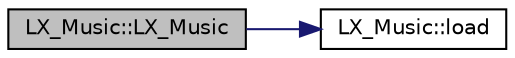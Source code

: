 digraph "LX_Music::LX_Music"
{
  edge [fontname="Helvetica",fontsize="10",labelfontname="Helvetica",labelfontsize="10"];
  node [fontname="Helvetica",fontsize="10",shape=record];
  rankdir="LR";
  Node1 [label="LX_Music::LX_Music",height=0.2,width=0.4,color="black", fillcolor="grey75", style="filled" fontcolor="black"];
  Node1 -> Node2 [color="midnightblue",fontsize="10",style="solid",fontname="Helvetica"];
  Node2 [label="LX_Music::load",height=0.2,width=0.4,color="black", fillcolor="white", style="filled",URL="$class_l_x___music.html#ab1a8fe21d1009b09e212e93d01d7f9ba"];
}
